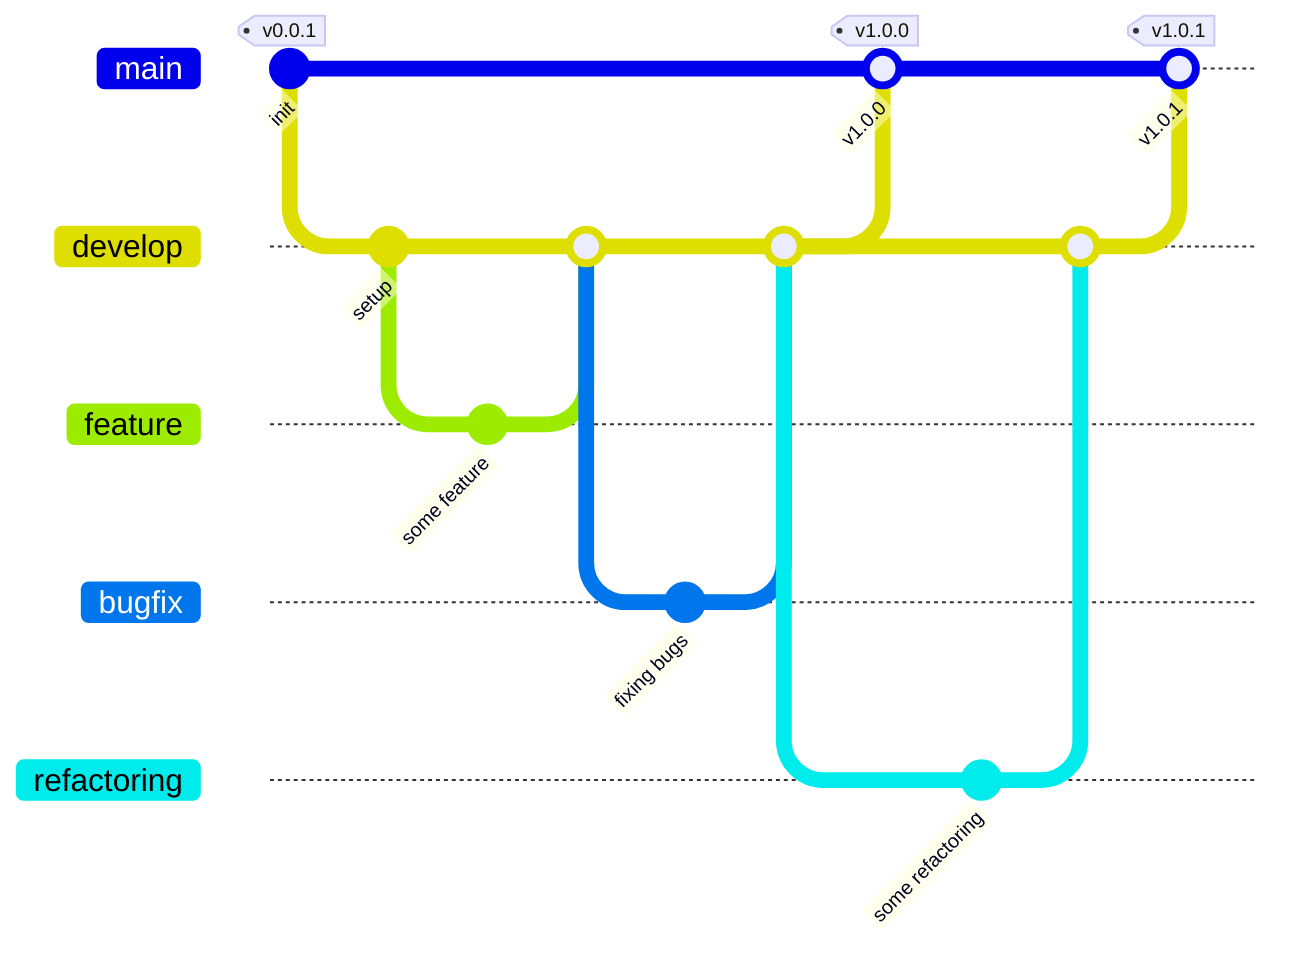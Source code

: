 gitGraph
    commit id: "init" tag: "v0.0.1"
    branch develop
    checkout develop
    commit id: "setup"
    branch feature
    checkout feature
    commit id: "some feature"
    checkout develop
    merge feature
    branch bugfix
    checkout bugfix
    commit id: "fixing bugs"
    checkout develop
    merge bugfix
    checkout main
    merge develop id: "v1.0.0" tag: "v1.0.0"
    checkout develop
    branch refactoring
    checkout refactoring
    commit id: "some refactoring"
    checkout develop
    merge refactoring
    checkout main
    merge develop id: "v1.0.1" tag: "v1.0.1"